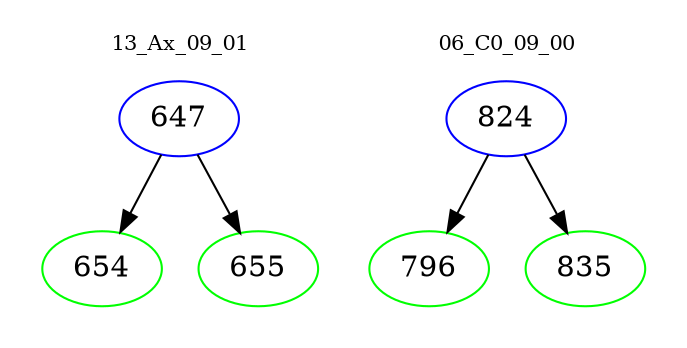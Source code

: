 digraph{
subgraph cluster_0 {
color = white
label = "13_Ax_09_01";
fontsize=10;
T0_647 [label="647", color="blue"]
T0_647 -> T0_654 [color="black"]
T0_654 [label="654", color="green"]
T0_647 -> T0_655 [color="black"]
T0_655 [label="655", color="green"]
}
subgraph cluster_1 {
color = white
label = "06_C0_09_00";
fontsize=10;
T1_824 [label="824", color="blue"]
T1_824 -> T1_796 [color="black"]
T1_796 [label="796", color="green"]
T1_824 -> T1_835 [color="black"]
T1_835 [label="835", color="green"]
}
}
